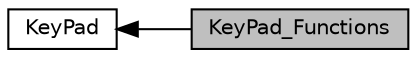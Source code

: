 digraph "KeyPad_Functions"
{
  edge [fontname="Helvetica",fontsize="10",labelfontname="Helvetica",labelfontsize="10"];
  node [fontname="Helvetica",fontsize="10",shape=record];
  rankdir=LR;
  Node0 [label="KeyPad_Functions",height=0.2,width=0.4,color="black", fillcolor="grey75", style="filled", fontcolor="black"];
  Node1 [label="KeyPad",height=0.2,width=0.4,color="black", fillcolor="white", style="filled",URL="$group___key_pad.html"];
  Node1->Node0 [shape=plaintext, dir="back", style="solid"];
}
